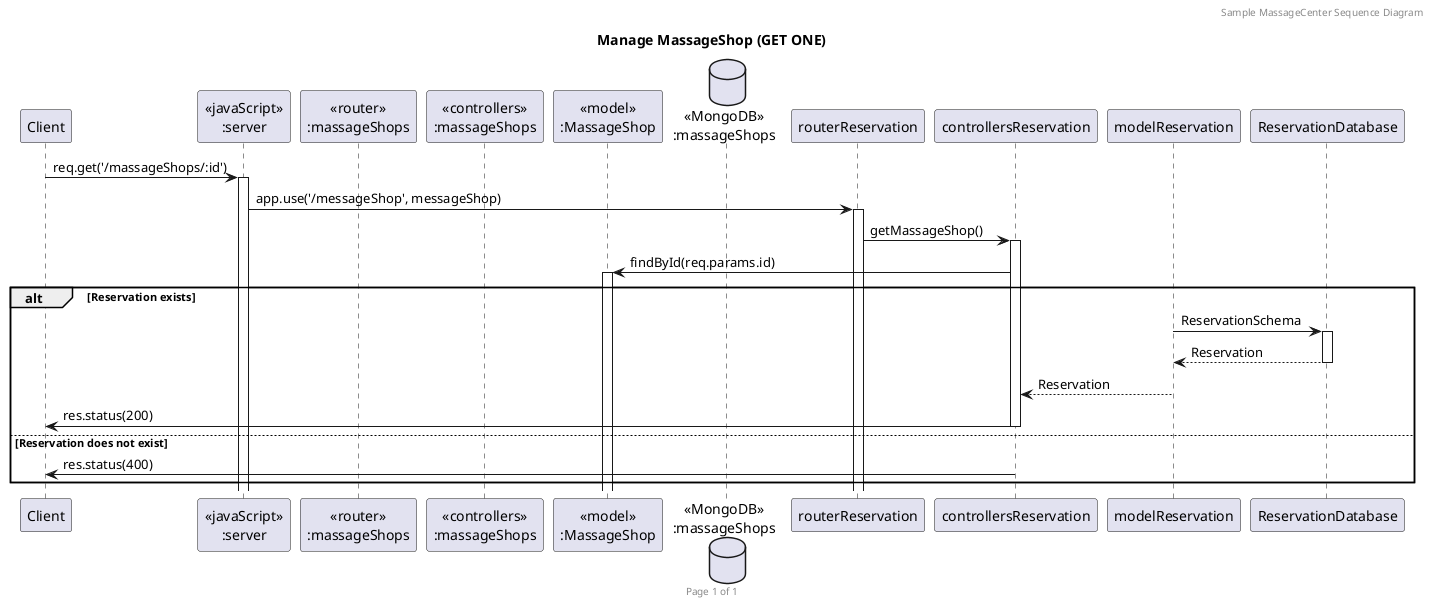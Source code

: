 @startuml Manage Reservation (GET ONE)

header Sample MassageCenter Sequence Diagram
footer Page %page% of %lastpage%
title "Manage MassageShop (GET ONE)"

participant "Client" as client
participant "<<javaScript>>\n:server" as server
participant "<<router>>\n:massageShops" as routerMassageShops
participant "<<controllers>>\n:massageShops" as controllersMassageShops
participant "<<model>>\n:MassageShop" as modelMassageShop
database "<<MongoDB>>\n:massageShops" as MassageShopsDatabase

client->server ++:req.get('/massageShops/:id')
server->routerReservation ++:app.use('/messageShop', messageShop)
routerReservation -> controllersReservation ++: getMassageShop()
controllersReservation->modelMassageShop ++: findById(req.params.id)

alt Reservation exists
  modelReservation ->ReservationDatabase ++: ReservationSchema
  ReservationDatabase --> modelReservation --: Reservation
  controllersReservation <-- modelReservation --: Reservation
  controllersReservation->client --: res.status(200)
else Reservation does not exist
  controllersReservation->client --: res.status(400)
end


@enduml
